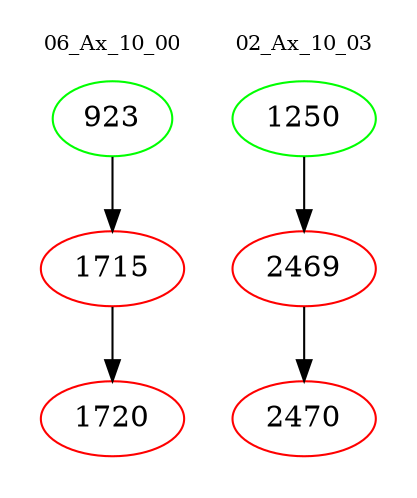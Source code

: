 digraph{
subgraph cluster_0 {
color = white
label = "06_Ax_10_00";
fontsize=10;
T0_923 [label="923", color="green"]
T0_923 -> T0_1715 [color="black"]
T0_1715 [label="1715", color="red"]
T0_1715 -> T0_1720 [color="black"]
T0_1720 [label="1720", color="red"]
}
subgraph cluster_1 {
color = white
label = "02_Ax_10_03";
fontsize=10;
T1_1250 [label="1250", color="green"]
T1_1250 -> T1_2469 [color="black"]
T1_2469 [label="2469", color="red"]
T1_2469 -> T1_2470 [color="black"]
T1_2470 [label="2470", color="red"]
}
}
